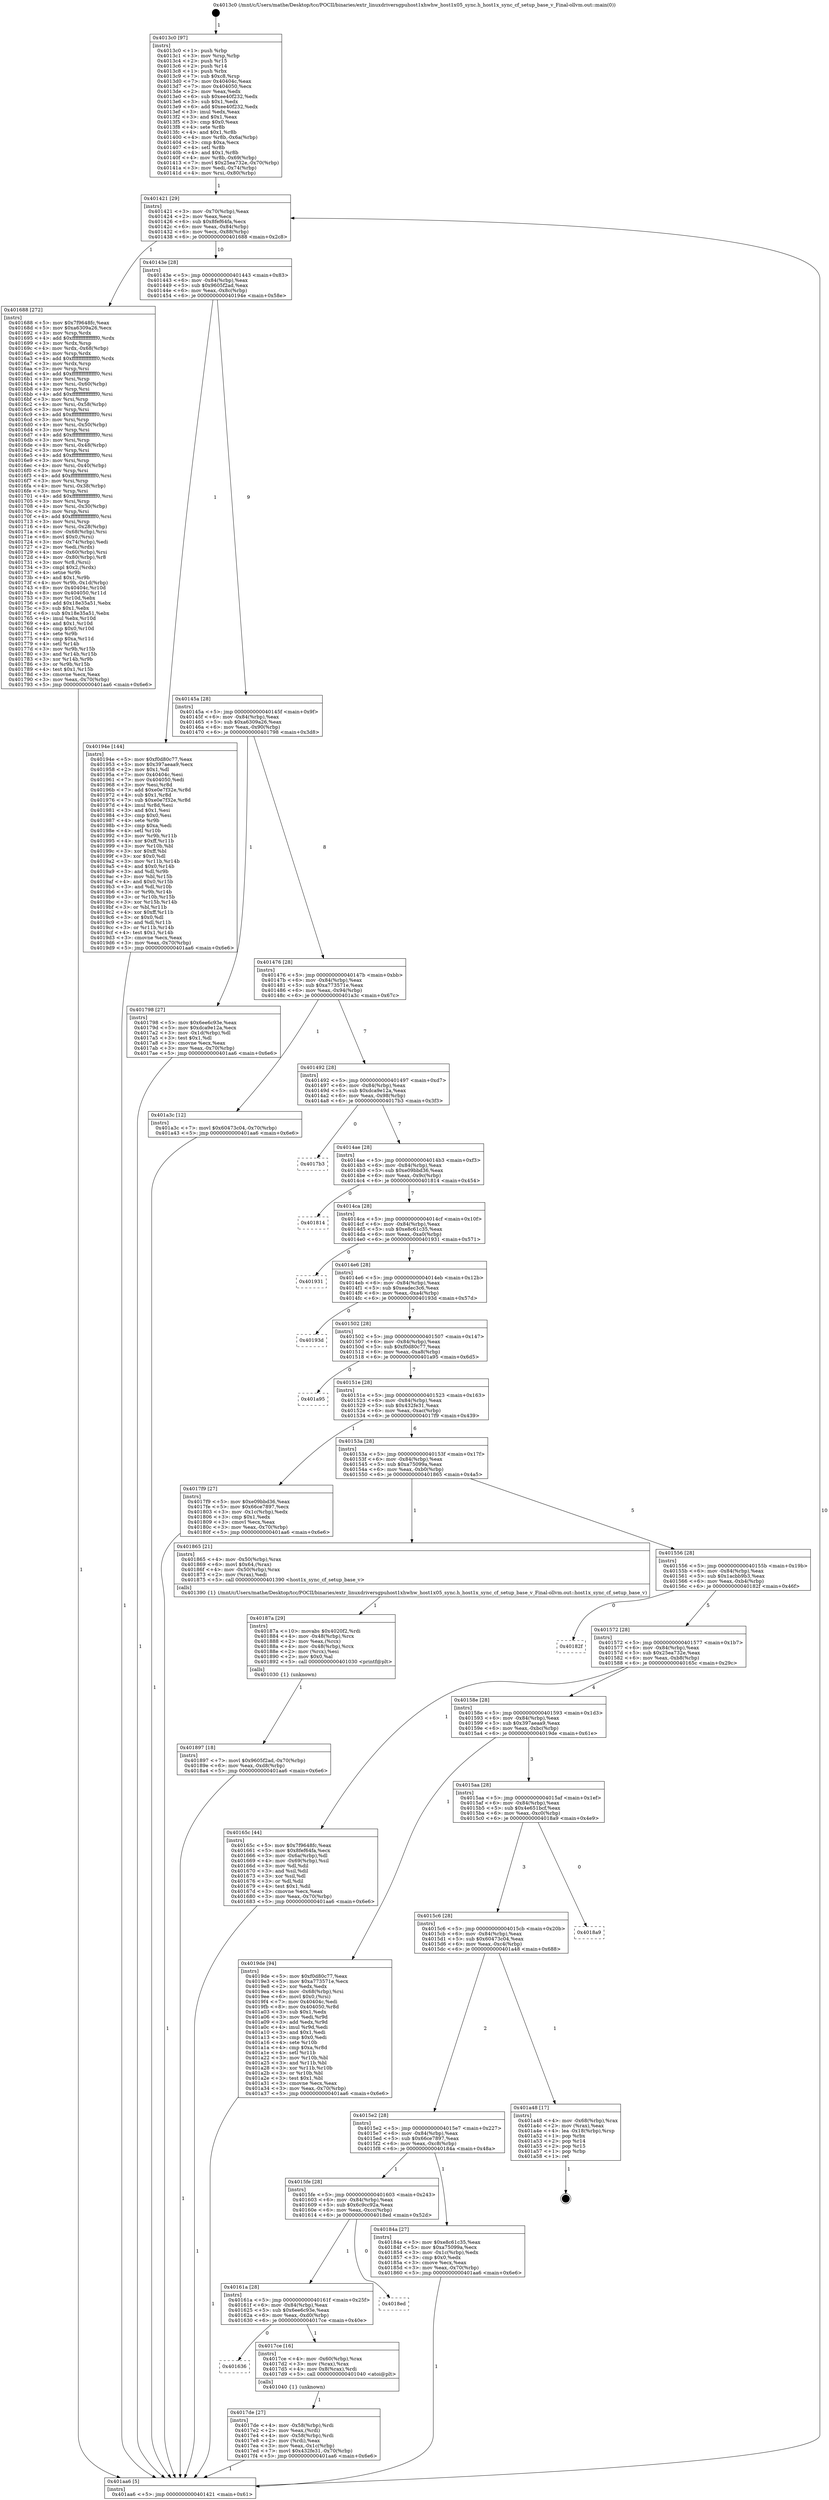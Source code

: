 digraph "0x4013c0" {
  label = "0x4013c0 (/mnt/c/Users/mathe/Desktop/tcc/POCII/binaries/extr_linuxdriversgpuhost1xhwhw_host1x05_sync.h_host1x_sync_cf_setup_base_v_Final-ollvm.out::main(0))"
  labelloc = "t"
  node[shape=record]

  Entry [label="",width=0.3,height=0.3,shape=circle,fillcolor=black,style=filled]
  "0x401421" [label="{
     0x401421 [29]\l
     | [instrs]\l
     &nbsp;&nbsp;0x401421 \<+3\>: mov -0x70(%rbp),%eax\l
     &nbsp;&nbsp;0x401424 \<+2\>: mov %eax,%ecx\l
     &nbsp;&nbsp;0x401426 \<+6\>: sub $0x8fef64fa,%ecx\l
     &nbsp;&nbsp;0x40142c \<+6\>: mov %eax,-0x84(%rbp)\l
     &nbsp;&nbsp;0x401432 \<+6\>: mov %ecx,-0x88(%rbp)\l
     &nbsp;&nbsp;0x401438 \<+6\>: je 0000000000401688 \<main+0x2c8\>\l
  }"]
  "0x401688" [label="{
     0x401688 [272]\l
     | [instrs]\l
     &nbsp;&nbsp;0x401688 \<+5\>: mov $0x7f9648fc,%eax\l
     &nbsp;&nbsp;0x40168d \<+5\>: mov $0xa6309a26,%ecx\l
     &nbsp;&nbsp;0x401692 \<+3\>: mov %rsp,%rdx\l
     &nbsp;&nbsp;0x401695 \<+4\>: add $0xfffffffffffffff0,%rdx\l
     &nbsp;&nbsp;0x401699 \<+3\>: mov %rdx,%rsp\l
     &nbsp;&nbsp;0x40169c \<+4\>: mov %rdx,-0x68(%rbp)\l
     &nbsp;&nbsp;0x4016a0 \<+3\>: mov %rsp,%rdx\l
     &nbsp;&nbsp;0x4016a3 \<+4\>: add $0xfffffffffffffff0,%rdx\l
     &nbsp;&nbsp;0x4016a7 \<+3\>: mov %rdx,%rsp\l
     &nbsp;&nbsp;0x4016aa \<+3\>: mov %rsp,%rsi\l
     &nbsp;&nbsp;0x4016ad \<+4\>: add $0xfffffffffffffff0,%rsi\l
     &nbsp;&nbsp;0x4016b1 \<+3\>: mov %rsi,%rsp\l
     &nbsp;&nbsp;0x4016b4 \<+4\>: mov %rsi,-0x60(%rbp)\l
     &nbsp;&nbsp;0x4016b8 \<+3\>: mov %rsp,%rsi\l
     &nbsp;&nbsp;0x4016bb \<+4\>: add $0xfffffffffffffff0,%rsi\l
     &nbsp;&nbsp;0x4016bf \<+3\>: mov %rsi,%rsp\l
     &nbsp;&nbsp;0x4016c2 \<+4\>: mov %rsi,-0x58(%rbp)\l
     &nbsp;&nbsp;0x4016c6 \<+3\>: mov %rsp,%rsi\l
     &nbsp;&nbsp;0x4016c9 \<+4\>: add $0xfffffffffffffff0,%rsi\l
     &nbsp;&nbsp;0x4016cd \<+3\>: mov %rsi,%rsp\l
     &nbsp;&nbsp;0x4016d0 \<+4\>: mov %rsi,-0x50(%rbp)\l
     &nbsp;&nbsp;0x4016d4 \<+3\>: mov %rsp,%rsi\l
     &nbsp;&nbsp;0x4016d7 \<+4\>: add $0xfffffffffffffff0,%rsi\l
     &nbsp;&nbsp;0x4016db \<+3\>: mov %rsi,%rsp\l
     &nbsp;&nbsp;0x4016de \<+4\>: mov %rsi,-0x48(%rbp)\l
     &nbsp;&nbsp;0x4016e2 \<+3\>: mov %rsp,%rsi\l
     &nbsp;&nbsp;0x4016e5 \<+4\>: add $0xfffffffffffffff0,%rsi\l
     &nbsp;&nbsp;0x4016e9 \<+3\>: mov %rsi,%rsp\l
     &nbsp;&nbsp;0x4016ec \<+4\>: mov %rsi,-0x40(%rbp)\l
     &nbsp;&nbsp;0x4016f0 \<+3\>: mov %rsp,%rsi\l
     &nbsp;&nbsp;0x4016f3 \<+4\>: add $0xfffffffffffffff0,%rsi\l
     &nbsp;&nbsp;0x4016f7 \<+3\>: mov %rsi,%rsp\l
     &nbsp;&nbsp;0x4016fa \<+4\>: mov %rsi,-0x38(%rbp)\l
     &nbsp;&nbsp;0x4016fe \<+3\>: mov %rsp,%rsi\l
     &nbsp;&nbsp;0x401701 \<+4\>: add $0xfffffffffffffff0,%rsi\l
     &nbsp;&nbsp;0x401705 \<+3\>: mov %rsi,%rsp\l
     &nbsp;&nbsp;0x401708 \<+4\>: mov %rsi,-0x30(%rbp)\l
     &nbsp;&nbsp;0x40170c \<+3\>: mov %rsp,%rsi\l
     &nbsp;&nbsp;0x40170f \<+4\>: add $0xfffffffffffffff0,%rsi\l
     &nbsp;&nbsp;0x401713 \<+3\>: mov %rsi,%rsp\l
     &nbsp;&nbsp;0x401716 \<+4\>: mov %rsi,-0x28(%rbp)\l
     &nbsp;&nbsp;0x40171a \<+4\>: mov -0x68(%rbp),%rsi\l
     &nbsp;&nbsp;0x40171e \<+6\>: movl $0x0,(%rsi)\l
     &nbsp;&nbsp;0x401724 \<+3\>: mov -0x74(%rbp),%edi\l
     &nbsp;&nbsp;0x401727 \<+2\>: mov %edi,(%rdx)\l
     &nbsp;&nbsp;0x401729 \<+4\>: mov -0x60(%rbp),%rsi\l
     &nbsp;&nbsp;0x40172d \<+4\>: mov -0x80(%rbp),%r8\l
     &nbsp;&nbsp;0x401731 \<+3\>: mov %r8,(%rsi)\l
     &nbsp;&nbsp;0x401734 \<+3\>: cmpl $0x2,(%rdx)\l
     &nbsp;&nbsp;0x401737 \<+4\>: setne %r9b\l
     &nbsp;&nbsp;0x40173b \<+4\>: and $0x1,%r9b\l
     &nbsp;&nbsp;0x40173f \<+4\>: mov %r9b,-0x1d(%rbp)\l
     &nbsp;&nbsp;0x401743 \<+8\>: mov 0x40404c,%r10d\l
     &nbsp;&nbsp;0x40174b \<+8\>: mov 0x404050,%r11d\l
     &nbsp;&nbsp;0x401753 \<+3\>: mov %r10d,%ebx\l
     &nbsp;&nbsp;0x401756 \<+6\>: add $0x18e35a51,%ebx\l
     &nbsp;&nbsp;0x40175c \<+3\>: sub $0x1,%ebx\l
     &nbsp;&nbsp;0x40175f \<+6\>: sub $0x18e35a51,%ebx\l
     &nbsp;&nbsp;0x401765 \<+4\>: imul %ebx,%r10d\l
     &nbsp;&nbsp;0x401769 \<+4\>: and $0x1,%r10d\l
     &nbsp;&nbsp;0x40176d \<+4\>: cmp $0x0,%r10d\l
     &nbsp;&nbsp;0x401771 \<+4\>: sete %r9b\l
     &nbsp;&nbsp;0x401775 \<+4\>: cmp $0xa,%r11d\l
     &nbsp;&nbsp;0x401779 \<+4\>: setl %r14b\l
     &nbsp;&nbsp;0x40177d \<+3\>: mov %r9b,%r15b\l
     &nbsp;&nbsp;0x401780 \<+3\>: and %r14b,%r15b\l
     &nbsp;&nbsp;0x401783 \<+3\>: xor %r14b,%r9b\l
     &nbsp;&nbsp;0x401786 \<+3\>: or %r9b,%r15b\l
     &nbsp;&nbsp;0x401789 \<+4\>: test $0x1,%r15b\l
     &nbsp;&nbsp;0x40178d \<+3\>: cmovne %ecx,%eax\l
     &nbsp;&nbsp;0x401790 \<+3\>: mov %eax,-0x70(%rbp)\l
     &nbsp;&nbsp;0x401793 \<+5\>: jmp 0000000000401aa6 \<main+0x6e6\>\l
  }"]
  "0x40143e" [label="{
     0x40143e [28]\l
     | [instrs]\l
     &nbsp;&nbsp;0x40143e \<+5\>: jmp 0000000000401443 \<main+0x83\>\l
     &nbsp;&nbsp;0x401443 \<+6\>: mov -0x84(%rbp),%eax\l
     &nbsp;&nbsp;0x401449 \<+5\>: sub $0x9605f2ad,%eax\l
     &nbsp;&nbsp;0x40144e \<+6\>: mov %eax,-0x8c(%rbp)\l
     &nbsp;&nbsp;0x401454 \<+6\>: je 000000000040194e \<main+0x58e\>\l
  }"]
  Exit [label="",width=0.3,height=0.3,shape=circle,fillcolor=black,style=filled,peripheries=2]
  "0x40194e" [label="{
     0x40194e [144]\l
     | [instrs]\l
     &nbsp;&nbsp;0x40194e \<+5\>: mov $0xf0d80c77,%eax\l
     &nbsp;&nbsp;0x401953 \<+5\>: mov $0x397aeaa9,%ecx\l
     &nbsp;&nbsp;0x401958 \<+2\>: mov $0x1,%dl\l
     &nbsp;&nbsp;0x40195a \<+7\>: mov 0x40404c,%esi\l
     &nbsp;&nbsp;0x401961 \<+7\>: mov 0x404050,%edi\l
     &nbsp;&nbsp;0x401968 \<+3\>: mov %esi,%r8d\l
     &nbsp;&nbsp;0x40196b \<+7\>: add $0xe0e7f32e,%r8d\l
     &nbsp;&nbsp;0x401972 \<+4\>: sub $0x1,%r8d\l
     &nbsp;&nbsp;0x401976 \<+7\>: sub $0xe0e7f32e,%r8d\l
     &nbsp;&nbsp;0x40197d \<+4\>: imul %r8d,%esi\l
     &nbsp;&nbsp;0x401981 \<+3\>: and $0x1,%esi\l
     &nbsp;&nbsp;0x401984 \<+3\>: cmp $0x0,%esi\l
     &nbsp;&nbsp;0x401987 \<+4\>: sete %r9b\l
     &nbsp;&nbsp;0x40198b \<+3\>: cmp $0xa,%edi\l
     &nbsp;&nbsp;0x40198e \<+4\>: setl %r10b\l
     &nbsp;&nbsp;0x401992 \<+3\>: mov %r9b,%r11b\l
     &nbsp;&nbsp;0x401995 \<+4\>: xor $0xff,%r11b\l
     &nbsp;&nbsp;0x401999 \<+3\>: mov %r10b,%bl\l
     &nbsp;&nbsp;0x40199c \<+3\>: xor $0xff,%bl\l
     &nbsp;&nbsp;0x40199f \<+3\>: xor $0x0,%dl\l
     &nbsp;&nbsp;0x4019a2 \<+3\>: mov %r11b,%r14b\l
     &nbsp;&nbsp;0x4019a5 \<+4\>: and $0x0,%r14b\l
     &nbsp;&nbsp;0x4019a9 \<+3\>: and %dl,%r9b\l
     &nbsp;&nbsp;0x4019ac \<+3\>: mov %bl,%r15b\l
     &nbsp;&nbsp;0x4019af \<+4\>: and $0x0,%r15b\l
     &nbsp;&nbsp;0x4019b3 \<+3\>: and %dl,%r10b\l
     &nbsp;&nbsp;0x4019b6 \<+3\>: or %r9b,%r14b\l
     &nbsp;&nbsp;0x4019b9 \<+3\>: or %r10b,%r15b\l
     &nbsp;&nbsp;0x4019bc \<+3\>: xor %r15b,%r14b\l
     &nbsp;&nbsp;0x4019bf \<+3\>: or %bl,%r11b\l
     &nbsp;&nbsp;0x4019c2 \<+4\>: xor $0xff,%r11b\l
     &nbsp;&nbsp;0x4019c6 \<+3\>: or $0x0,%dl\l
     &nbsp;&nbsp;0x4019c9 \<+3\>: and %dl,%r11b\l
     &nbsp;&nbsp;0x4019cc \<+3\>: or %r11b,%r14b\l
     &nbsp;&nbsp;0x4019cf \<+4\>: test $0x1,%r14b\l
     &nbsp;&nbsp;0x4019d3 \<+3\>: cmovne %ecx,%eax\l
     &nbsp;&nbsp;0x4019d6 \<+3\>: mov %eax,-0x70(%rbp)\l
     &nbsp;&nbsp;0x4019d9 \<+5\>: jmp 0000000000401aa6 \<main+0x6e6\>\l
  }"]
  "0x40145a" [label="{
     0x40145a [28]\l
     | [instrs]\l
     &nbsp;&nbsp;0x40145a \<+5\>: jmp 000000000040145f \<main+0x9f\>\l
     &nbsp;&nbsp;0x40145f \<+6\>: mov -0x84(%rbp),%eax\l
     &nbsp;&nbsp;0x401465 \<+5\>: sub $0xa6309a26,%eax\l
     &nbsp;&nbsp;0x40146a \<+6\>: mov %eax,-0x90(%rbp)\l
     &nbsp;&nbsp;0x401470 \<+6\>: je 0000000000401798 \<main+0x3d8\>\l
  }"]
  "0x401897" [label="{
     0x401897 [18]\l
     | [instrs]\l
     &nbsp;&nbsp;0x401897 \<+7\>: movl $0x9605f2ad,-0x70(%rbp)\l
     &nbsp;&nbsp;0x40189e \<+6\>: mov %eax,-0xd8(%rbp)\l
     &nbsp;&nbsp;0x4018a4 \<+5\>: jmp 0000000000401aa6 \<main+0x6e6\>\l
  }"]
  "0x401798" [label="{
     0x401798 [27]\l
     | [instrs]\l
     &nbsp;&nbsp;0x401798 \<+5\>: mov $0x6ee6c93e,%eax\l
     &nbsp;&nbsp;0x40179d \<+5\>: mov $0xdca9e12a,%ecx\l
     &nbsp;&nbsp;0x4017a2 \<+3\>: mov -0x1d(%rbp),%dl\l
     &nbsp;&nbsp;0x4017a5 \<+3\>: test $0x1,%dl\l
     &nbsp;&nbsp;0x4017a8 \<+3\>: cmovne %ecx,%eax\l
     &nbsp;&nbsp;0x4017ab \<+3\>: mov %eax,-0x70(%rbp)\l
     &nbsp;&nbsp;0x4017ae \<+5\>: jmp 0000000000401aa6 \<main+0x6e6\>\l
  }"]
  "0x401476" [label="{
     0x401476 [28]\l
     | [instrs]\l
     &nbsp;&nbsp;0x401476 \<+5\>: jmp 000000000040147b \<main+0xbb\>\l
     &nbsp;&nbsp;0x40147b \<+6\>: mov -0x84(%rbp),%eax\l
     &nbsp;&nbsp;0x401481 \<+5\>: sub $0xa773571e,%eax\l
     &nbsp;&nbsp;0x401486 \<+6\>: mov %eax,-0x94(%rbp)\l
     &nbsp;&nbsp;0x40148c \<+6\>: je 0000000000401a3c \<main+0x67c\>\l
  }"]
  "0x40187a" [label="{
     0x40187a [29]\l
     | [instrs]\l
     &nbsp;&nbsp;0x40187a \<+10\>: movabs $0x4020f2,%rdi\l
     &nbsp;&nbsp;0x401884 \<+4\>: mov -0x48(%rbp),%rcx\l
     &nbsp;&nbsp;0x401888 \<+2\>: mov %eax,(%rcx)\l
     &nbsp;&nbsp;0x40188a \<+4\>: mov -0x48(%rbp),%rcx\l
     &nbsp;&nbsp;0x40188e \<+2\>: mov (%rcx),%esi\l
     &nbsp;&nbsp;0x401890 \<+2\>: mov $0x0,%al\l
     &nbsp;&nbsp;0x401892 \<+5\>: call 0000000000401030 \<printf@plt\>\l
     | [calls]\l
     &nbsp;&nbsp;0x401030 \{1\} (unknown)\l
  }"]
  "0x401a3c" [label="{
     0x401a3c [12]\l
     | [instrs]\l
     &nbsp;&nbsp;0x401a3c \<+7\>: movl $0x60473c04,-0x70(%rbp)\l
     &nbsp;&nbsp;0x401a43 \<+5\>: jmp 0000000000401aa6 \<main+0x6e6\>\l
  }"]
  "0x401492" [label="{
     0x401492 [28]\l
     | [instrs]\l
     &nbsp;&nbsp;0x401492 \<+5\>: jmp 0000000000401497 \<main+0xd7\>\l
     &nbsp;&nbsp;0x401497 \<+6\>: mov -0x84(%rbp),%eax\l
     &nbsp;&nbsp;0x40149d \<+5\>: sub $0xdca9e12a,%eax\l
     &nbsp;&nbsp;0x4014a2 \<+6\>: mov %eax,-0x98(%rbp)\l
     &nbsp;&nbsp;0x4014a8 \<+6\>: je 00000000004017b3 \<main+0x3f3\>\l
  }"]
  "0x4017de" [label="{
     0x4017de [27]\l
     | [instrs]\l
     &nbsp;&nbsp;0x4017de \<+4\>: mov -0x58(%rbp),%rdi\l
     &nbsp;&nbsp;0x4017e2 \<+2\>: mov %eax,(%rdi)\l
     &nbsp;&nbsp;0x4017e4 \<+4\>: mov -0x58(%rbp),%rdi\l
     &nbsp;&nbsp;0x4017e8 \<+2\>: mov (%rdi),%eax\l
     &nbsp;&nbsp;0x4017ea \<+3\>: mov %eax,-0x1c(%rbp)\l
     &nbsp;&nbsp;0x4017ed \<+7\>: movl $0x432fe31,-0x70(%rbp)\l
     &nbsp;&nbsp;0x4017f4 \<+5\>: jmp 0000000000401aa6 \<main+0x6e6\>\l
  }"]
  "0x4017b3" [label="{
     0x4017b3\l
  }", style=dashed]
  "0x4014ae" [label="{
     0x4014ae [28]\l
     | [instrs]\l
     &nbsp;&nbsp;0x4014ae \<+5\>: jmp 00000000004014b3 \<main+0xf3\>\l
     &nbsp;&nbsp;0x4014b3 \<+6\>: mov -0x84(%rbp),%eax\l
     &nbsp;&nbsp;0x4014b9 \<+5\>: sub $0xe09bbd36,%eax\l
     &nbsp;&nbsp;0x4014be \<+6\>: mov %eax,-0x9c(%rbp)\l
     &nbsp;&nbsp;0x4014c4 \<+6\>: je 0000000000401814 \<main+0x454\>\l
  }"]
  "0x401636" [label="{
     0x401636\l
  }", style=dashed]
  "0x401814" [label="{
     0x401814\l
  }", style=dashed]
  "0x4014ca" [label="{
     0x4014ca [28]\l
     | [instrs]\l
     &nbsp;&nbsp;0x4014ca \<+5\>: jmp 00000000004014cf \<main+0x10f\>\l
     &nbsp;&nbsp;0x4014cf \<+6\>: mov -0x84(%rbp),%eax\l
     &nbsp;&nbsp;0x4014d5 \<+5\>: sub $0xe8c61c35,%eax\l
     &nbsp;&nbsp;0x4014da \<+6\>: mov %eax,-0xa0(%rbp)\l
     &nbsp;&nbsp;0x4014e0 \<+6\>: je 0000000000401931 \<main+0x571\>\l
  }"]
  "0x4017ce" [label="{
     0x4017ce [16]\l
     | [instrs]\l
     &nbsp;&nbsp;0x4017ce \<+4\>: mov -0x60(%rbp),%rax\l
     &nbsp;&nbsp;0x4017d2 \<+3\>: mov (%rax),%rax\l
     &nbsp;&nbsp;0x4017d5 \<+4\>: mov 0x8(%rax),%rdi\l
     &nbsp;&nbsp;0x4017d9 \<+5\>: call 0000000000401040 \<atoi@plt\>\l
     | [calls]\l
     &nbsp;&nbsp;0x401040 \{1\} (unknown)\l
  }"]
  "0x401931" [label="{
     0x401931\l
  }", style=dashed]
  "0x4014e6" [label="{
     0x4014e6 [28]\l
     | [instrs]\l
     &nbsp;&nbsp;0x4014e6 \<+5\>: jmp 00000000004014eb \<main+0x12b\>\l
     &nbsp;&nbsp;0x4014eb \<+6\>: mov -0x84(%rbp),%eax\l
     &nbsp;&nbsp;0x4014f1 \<+5\>: sub $0xeadec3c6,%eax\l
     &nbsp;&nbsp;0x4014f6 \<+6\>: mov %eax,-0xa4(%rbp)\l
     &nbsp;&nbsp;0x4014fc \<+6\>: je 000000000040193d \<main+0x57d\>\l
  }"]
  "0x40161a" [label="{
     0x40161a [28]\l
     | [instrs]\l
     &nbsp;&nbsp;0x40161a \<+5\>: jmp 000000000040161f \<main+0x25f\>\l
     &nbsp;&nbsp;0x40161f \<+6\>: mov -0x84(%rbp),%eax\l
     &nbsp;&nbsp;0x401625 \<+5\>: sub $0x6ee6c93e,%eax\l
     &nbsp;&nbsp;0x40162a \<+6\>: mov %eax,-0xd0(%rbp)\l
     &nbsp;&nbsp;0x401630 \<+6\>: je 00000000004017ce \<main+0x40e\>\l
  }"]
  "0x40193d" [label="{
     0x40193d\l
  }", style=dashed]
  "0x401502" [label="{
     0x401502 [28]\l
     | [instrs]\l
     &nbsp;&nbsp;0x401502 \<+5\>: jmp 0000000000401507 \<main+0x147\>\l
     &nbsp;&nbsp;0x401507 \<+6\>: mov -0x84(%rbp),%eax\l
     &nbsp;&nbsp;0x40150d \<+5\>: sub $0xf0d80c77,%eax\l
     &nbsp;&nbsp;0x401512 \<+6\>: mov %eax,-0xa8(%rbp)\l
     &nbsp;&nbsp;0x401518 \<+6\>: je 0000000000401a95 \<main+0x6d5\>\l
  }"]
  "0x4018ed" [label="{
     0x4018ed\l
  }", style=dashed]
  "0x401a95" [label="{
     0x401a95\l
  }", style=dashed]
  "0x40151e" [label="{
     0x40151e [28]\l
     | [instrs]\l
     &nbsp;&nbsp;0x40151e \<+5\>: jmp 0000000000401523 \<main+0x163\>\l
     &nbsp;&nbsp;0x401523 \<+6\>: mov -0x84(%rbp),%eax\l
     &nbsp;&nbsp;0x401529 \<+5\>: sub $0x432fe31,%eax\l
     &nbsp;&nbsp;0x40152e \<+6\>: mov %eax,-0xac(%rbp)\l
     &nbsp;&nbsp;0x401534 \<+6\>: je 00000000004017f9 \<main+0x439\>\l
  }"]
  "0x4015fe" [label="{
     0x4015fe [28]\l
     | [instrs]\l
     &nbsp;&nbsp;0x4015fe \<+5\>: jmp 0000000000401603 \<main+0x243\>\l
     &nbsp;&nbsp;0x401603 \<+6\>: mov -0x84(%rbp),%eax\l
     &nbsp;&nbsp;0x401609 \<+5\>: sub $0x6c9cc92a,%eax\l
     &nbsp;&nbsp;0x40160e \<+6\>: mov %eax,-0xcc(%rbp)\l
     &nbsp;&nbsp;0x401614 \<+6\>: je 00000000004018ed \<main+0x52d\>\l
  }"]
  "0x4017f9" [label="{
     0x4017f9 [27]\l
     | [instrs]\l
     &nbsp;&nbsp;0x4017f9 \<+5\>: mov $0xe09bbd36,%eax\l
     &nbsp;&nbsp;0x4017fe \<+5\>: mov $0x66ce7897,%ecx\l
     &nbsp;&nbsp;0x401803 \<+3\>: mov -0x1c(%rbp),%edx\l
     &nbsp;&nbsp;0x401806 \<+3\>: cmp $0x1,%edx\l
     &nbsp;&nbsp;0x401809 \<+3\>: cmovl %ecx,%eax\l
     &nbsp;&nbsp;0x40180c \<+3\>: mov %eax,-0x70(%rbp)\l
     &nbsp;&nbsp;0x40180f \<+5\>: jmp 0000000000401aa6 \<main+0x6e6\>\l
  }"]
  "0x40153a" [label="{
     0x40153a [28]\l
     | [instrs]\l
     &nbsp;&nbsp;0x40153a \<+5\>: jmp 000000000040153f \<main+0x17f\>\l
     &nbsp;&nbsp;0x40153f \<+6\>: mov -0x84(%rbp),%eax\l
     &nbsp;&nbsp;0x401545 \<+5\>: sub $0xa75099a,%eax\l
     &nbsp;&nbsp;0x40154a \<+6\>: mov %eax,-0xb0(%rbp)\l
     &nbsp;&nbsp;0x401550 \<+6\>: je 0000000000401865 \<main+0x4a5\>\l
  }"]
  "0x40184a" [label="{
     0x40184a [27]\l
     | [instrs]\l
     &nbsp;&nbsp;0x40184a \<+5\>: mov $0xe8c61c35,%eax\l
     &nbsp;&nbsp;0x40184f \<+5\>: mov $0xa75099a,%ecx\l
     &nbsp;&nbsp;0x401854 \<+3\>: mov -0x1c(%rbp),%edx\l
     &nbsp;&nbsp;0x401857 \<+3\>: cmp $0x0,%edx\l
     &nbsp;&nbsp;0x40185a \<+3\>: cmove %ecx,%eax\l
     &nbsp;&nbsp;0x40185d \<+3\>: mov %eax,-0x70(%rbp)\l
     &nbsp;&nbsp;0x401860 \<+5\>: jmp 0000000000401aa6 \<main+0x6e6\>\l
  }"]
  "0x401865" [label="{
     0x401865 [21]\l
     | [instrs]\l
     &nbsp;&nbsp;0x401865 \<+4\>: mov -0x50(%rbp),%rax\l
     &nbsp;&nbsp;0x401869 \<+6\>: movl $0x64,(%rax)\l
     &nbsp;&nbsp;0x40186f \<+4\>: mov -0x50(%rbp),%rax\l
     &nbsp;&nbsp;0x401873 \<+2\>: mov (%rax),%edi\l
     &nbsp;&nbsp;0x401875 \<+5\>: call 0000000000401390 \<host1x_sync_cf_setup_base_v\>\l
     | [calls]\l
     &nbsp;&nbsp;0x401390 \{1\} (/mnt/c/Users/mathe/Desktop/tcc/POCII/binaries/extr_linuxdriversgpuhost1xhwhw_host1x05_sync.h_host1x_sync_cf_setup_base_v_Final-ollvm.out::host1x_sync_cf_setup_base_v)\l
  }"]
  "0x401556" [label="{
     0x401556 [28]\l
     | [instrs]\l
     &nbsp;&nbsp;0x401556 \<+5\>: jmp 000000000040155b \<main+0x19b\>\l
     &nbsp;&nbsp;0x40155b \<+6\>: mov -0x84(%rbp),%eax\l
     &nbsp;&nbsp;0x401561 \<+5\>: sub $0x1acbb9b3,%eax\l
     &nbsp;&nbsp;0x401566 \<+6\>: mov %eax,-0xb4(%rbp)\l
     &nbsp;&nbsp;0x40156c \<+6\>: je 000000000040182f \<main+0x46f\>\l
  }"]
  "0x4015e2" [label="{
     0x4015e2 [28]\l
     | [instrs]\l
     &nbsp;&nbsp;0x4015e2 \<+5\>: jmp 00000000004015e7 \<main+0x227\>\l
     &nbsp;&nbsp;0x4015e7 \<+6\>: mov -0x84(%rbp),%eax\l
     &nbsp;&nbsp;0x4015ed \<+5\>: sub $0x66ce7897,%eax\l
     &nbsp;&nbsp;0x4015f2 \<+6\>: mov %eax,-0xc8(%rbp)\l
     &nbsp;&nbsp;0x4015f8 \<+6\>: je 000000000040184a \<main+0x48a\>\l
  }"]
  "0x40182f" [label="{
     0x40182f\l
  }", style=dashed]
  "0x401572" [label="{
     0x401572 [28]\l
     | [instrs]\l
     &nbsp;&nbsp;0x401572 \<+5\>: jmp 0000000000401577 \<main+0x1b7\>\l
     &nbsp;&nbsp;0x401577 \<+6\>: mov -0x84(%rbp),%eax\l
     &nbsp;&nbsp;0x40157d \<+5\>: sub $0x25ea732e,%eax\l
     &nbsp;&nbsp;0x401582 \<+6\>: mov %eax,-0xb8(%rbp)\l
     &nbsp;&nbsp;0x401588 \<+6\>: je 000000000040165c \<main+0x29c\>\l
  }"]
  "0x401a48" [label="{
     0x401a48 [17]\l
     | [instrs]\l
     &nbsp;&nbsp;0x401a48 \<+4\>: mov -0x68(%rbp),%rax\l
     &nbsp;&nbsp;0x401a4c \<+2\>: mov (%rax),%eax\l
     &nbsp;&nbsp;0x401a4e \<+4\>: lea -0x18(%rbp),%rsp\l
     &nbsp;&nbsp;0x401a52 \<+1\>: pop %rbx\l
     &nbsp;&nbsp;0x401a53 \<+2\>: pop %r14\l
     &nbsp;&nbsp;0x401a55 \<+2\>: pop %r15\l
     &nbsp;&nbsp;0x401a57 \<+1\>: pop %rbp\l
     &nbsp;&nbsp;0x401a58 \<+1\>: ret\l
  }"]
  "0x40165c" [label="{
     0x40165c [44]\l
     | [instrs]\l
     &nbsp;&nbsp;0x40165c \<+5\>: mov $0x7f9648fc,%eax\l
     &nbsp;&nbsp;0x401661 \<+5\>: mov $0x8fef64fa,%ecx\l
     &nbsp;&nbsp;0x401666 \<+3\>: mov -0x6a(%rbp),%dl\l
     &nbsp;&nbsp;0x401669 \<+4\>: mov -0x69(%rbp),%sil\l
     &nbsp;&nbsp;0x40166d \<+3\>: mov %dl,%dil\l
     &nbsp;&nbsp;0x401670 \<+3\>: and %sil,%dil\l
     &nbsp;&nbsp;0x401673 \<+3\>: xor %sil,%dl\l
     &nbsp;&nbsp;0x401676 \<+3\>: or %dl,%dil\l
     &nbsp;&nbsp;0x401679 \<+4\>: test $0x1,%dil\l
     &nbsp;&nbsp;0x40167d \<+3\>: cmovne %ecx,%eax\l
     &nbsp;&nbsp;0x401680 \<+3\>: mov %eax,-0x70(%rbp)\l
     &nbsp;&nbsp;0x401683 \<+5\>: jmp 0000000000401aa6 \<main+0x6e6\>\l
  }"]
  "0x40158e" [label="{
     0x40158e [28]\l
     | [instrs]\l
     &nbsp;&nbsp;0x40158e \<+5\>: jmp 0000000000401593 \<main+0x1d3\>\l
     &nbsp;&nbsp;0x401593 \<+6\>: mov -0x84(%rbp),%eax\l
     &nbsp;&nbsp;0x401599 \<+5\>: sub $0x397aeaa9,%eax\l
     &nbsp;&nbsp;0x40159e \<+6\>: mov %eax,-0xbc(%rbp)\l
     &nbsp;&nbsp;0x4015a4 \<+6\>: je 00000000004019de \<main+0x61e\>\l
  }"]
  "0x401aa6" [label="{
     0x401aa6 [5]\l
     | [instrs]\l
     &nbsp;&nbsp;0x401aa6 \<+5\>: jmp 0000000000401421 \<main+0x61\>\l
  }"]
  "0x4013c0" [label="{
     0x4013c0 [97]\l
     | [instrs]\l
     &nbsp;&nbsp;0x4013c0 \<+1\>: push %rbp\l
     &nbsp;&nbsp;0x4013c1 \<+3\>: mov %rsp,%rbp\l
     &nbsp;&nbsp;0x4013c4 \<+2\>: push %r15\l
     &nbsp;&nbsp;0x4013c6 \<+2\>: push %r14\l
     &nbsp;&nbsp;0x4013c8 \<+1\>: push %rbx\l
     &nbsp;&nbsp;0x4013c9 \<+7\>: sub $0xc8,%rsp\l
     &nbsp;&nbsp;0x4013d0 \<+7\>: mov 0x40404c,%eax\l
     &nbsp;&nbsp;0x4013d7 \<+7\>: mov 0x404050,%ecx\l
     &nbsp;&nbsp;0x4013de \<+2\>: mov %eax,%edx\l
     &nbsp;&nbsp;0x4013e0 \<+6\>: sub $0xee40f232,%edx\l
     &nbsp;&nbsp;0x4013e6 \<+3\>: sub $0x1,%edx\l
     &nbsp;&nbsp;0x4013e9 \<+6\>: add $0xee40f232,%edx\l
     &nbsp;&nbsp;0x4013ef \<+3\>: imul %edx,%eax\l
     &nbsp;&nbsp;0x4013f2 \<+3\>: and $0x1,%eax\l
     &nbsp;&nbsp;0x4013f5 \<+3\>: cmp $0x0,%eax\l
     &nbsp;&nbsp;0x4013f8 \<+4\>: sete %r8b\l
     &nbsp;&nbsp;0x4013fc \<+4\>: and $0x1,%r8b\l
     &nbsp;&nbsp;0x401400 \<+4\>: mov %r8b,-0x6a(%rbp)\l
     &nbsp;&nbsp;0x401404 \<+3\>: cmp $0xa,%ecx\l
     &nbsp;&nbsp;0x401407 \<+4\>: setl %r8b\l
     &nbsp;&nbsp;0x40140b \<+4\>: and $0x1,%r8b\l
     &nbsp;&nbsp;0x40140f \<+4\>: mov %r8b,-0x69(%rbp)\l
     &nbsp;&nbsp;0x401413 \<+7\>: movl $0x25ea732e,-0x70(%rbp)\l
     &nbsp;&nbsp;0x40141a \<+3\>: mov %edi,-0x74(%rbp)\l
     &nbsp;&nbsp;0x40141d \<+4\>: mov %rsi,-0x80(%rbp)\l
  }"]
  "0x4015c6" [label="{
     0x4015c6 [28]\l
     | [instrs]\l
     &nbsp;&nbsp;0x4015c6 \<+5\>: jmp 00000000004015cb \<main+0x20b\>\l
     &nbsp;&nbsp;0x4015cb \<+6\>: mov -0x84(%rbp),%eax\l
     &nbsp;&nbsp;0x4015d1 \<+5\>: sub $0x60473c04,%eax\l
     &nbsp;&nbsp;0x4015d6 \<+6\>: mov %eax,-0xc4(%rbp)\l
     &nbsp;&nbsp;0x4015dc \<+6\>: je 0000000000401a48 \<main+0x688\>\l
  }"]
  "0x4018a9" [label="{
     0x4018a9\l
  }", style=dashed]
  "0x4019de" [label="{
     0x4019de [94]\l
     | [instrs]\l
     &nbsp;&nbsp;0x4019de \<+5\>: mov $0xf0d80c77,%eax\l
     &nbsp;&nbsp;0x4019e3 \<+5\>: mov $0xa773571e,%ecx\l
     &nbsp;&nbsp;0x4019e8 \<+2\>: xor %edx,%edx\l
     &nbsp;&nbsp;0x4019ea \<+4\>: mov -0x68(%rbp),%rsi\l
     &nbsp;&nbsp;0x4019ee \<+6\>: movl $0x0,(%rsi)\l
     &nbsp;&nbsp;0x4019f4 \<+7\>: mov 0x40404c,%edi\l
     &nbsp;&nbsp;0x4019fb \<+8\>: mov 0x404050,%r8d\l
     &nbsp;&nbsp;0x401a03 \<+3\>: sub $0x1,%edx\l
     &nbsp;&nbsp;0x401a06 \<+3\>: mov %edi,%r9d\l
     &nbsp;&nbsp;0x401a09 \<+3\>: add %edx,%r9d\l
     &nbsp;&nbsp;0x401a0c \<+4\>: imul %r9d,%edi\l
     &nbsp;&nbsp;0x401a10 \<+3\>: and $0x1,%edi\l
     &nbsp;&nbsp;0x401a13 \<+3\>: cmp $0x0,%edi\l
     &nbsp;&nbsp;0x401a16 \<+4\>: sete %r10b\l
     &nbsp;&nbsp;0x401a1a \<+4\>: cmp $0xa,%r8d\l
     &nbsp;&nbsp;0x401a1e \<+4\>: setl %r11b\l
     &nbsp;&nbsp;0x401a22 \<+3\>: mov %r10b,%bl\l
     &nbsp;&nbsp;0x401a25 \<+3\>: and %r11b,%bl\l
     &nbsp;&nbsp;0x401a28 \<+3\>: xor %r11b,%r10b\l
     &nbsp;&nbsp;0x401a2b \<+3\>: or %r10b,%bl\l
     &nbsp;&nbsp;0x401a2e \<+3\>: test $0x1,%bl\l
     &nbsp;&nbsp;0x401a31 \<+3\>: cmovne %ecx,%eax\l
     &nbsp;&nbsp;0x401a34 \<+3\>: mov %eax,-0x70(%rbp)\l
     &nbsp;&nbsp;0x401a37 \<+5\>: jmp 0000000000401aa6 \<main+0x6e6\>\l
  }"]
  "0x4015aa" [label="{
     0x4015aa [28]\l
     | [instrs]\l
     &nbsp;&nbsp;0x4015aa \<+5\>: jmp 00000000004015af \<main+0x1ef\>\l
     &nbsp;&nbsp;0x4015af \<+6\>: mov -0x84(%rbp),%eax\l
     &nbsp;&nbsp;0x4015b5 \<+5\>: sub $0x4e651bcf,%eax\l
     &nbsp;&nbsp;0x4015ba \<+6\>: mov %eax,-0xc0(%rbp)\l
     &nbsp;&nbsp;0x4015c0 \<+6\>: je 00000000004018a9 \<main+0x4e9\>\l
  }"]
  Entry -> "0x4013c0" [label=" 1"]
  "0x401421" -> "0x401688" [label=" 1"]
  "0x401421" -> "0x40143e" [label=" 10"]
  "0x401a48" -> Exit [label=" 1"]
  "0x40143e" -> "0x40194e" [label=" 1"]
  "0x40143e" -> "0x40145a" [label=" 9"]
  "0x401a3c" -> "0x401aa6" [label=" 1"]
  "0x40145a" -> "0x401798" [label=" 1"]
  "0x40145a" -> "0x401476" [label=" 8"]
  "0x4019de" -> "0x401aa6" [label=" 1"]
  "0x401476" -> "0x401a3c" [label=" 1"]
  "0x401476" -> "0x401492" [label=" 7"]
  "0x40194e" -> "0x401aa6" [label=" 1"]
  "0x401492" -> "0x4017b3" [label=" 0"]
  "0x401492" -> "0x4014ae" [label=" 7"]
  "0x401897" -> "0x401aa6" [label=" 1"]
  "0x4014ae" -> "0x401814" [label=" 0"]
  "0x4014ae" -> "0x4014ca" [label=" 7"]
  "0x40187a" -> "0x401897" [label=" 1"]
  "0x4014ca" -> "0x401931" [label=" 0"]
  "0x4014ca" -> "0x4014e6" [label=" 7"]
  "0x401865" -> "0x40187a" [label=" 1"]
  "0x4014e6" -> "0x40193d" [label=" 0"]
  "0x4014e6" -> "0x401502" [label=" 7"]
  "0x4017f9" -> "0x401aa6" [label=" 1"]
  "0x401502" -> "0x401a95" [label=" 0"]
  "0x401502" -> "0x40151e" [label=" 7"]
  "0x4017de" -> "0x401aa6" [label=" 1"]
  "0x40151e" -> "0x4017f9" [label=" 1"]
  "0x40151e" -> "0x40153a" [label=" 6"]
  "0x40161a" -> "0x401636" [label=" 0"]
  "0x40153a" -> "0x401865" [label=" 1"]
  "0x40153a" -> "0x401556" [label=" 5"]
  "0x40161a" -> "0x4017ce" [label=" 1"]
  "0x401556" -> "0x40182f" [label=" 0"]
  "0x401556" -> "0x401572" [label=" 5"]
  "0x4015fe" -> "0x40161a" [label=" 1"]
  "0x401572" -> "0x40165c" [label=" 1"]
  "0x401572" -> "0x40158e" [label=" 4"]
  "0x40165c" -> "0x401aa6" [label=" 1"]
  "0x4013c0" -> "0x401421" [label=" 1"]
  "0x401aa6" -> "0x401421" [label=" 10"]
  "0x4015fe" -> "0x4018ed" [label=" 0"]
  "0x401688" -> "0x401aa6" [label=" 1"]
  "0x401798" -> "0x401aa6" [label=" 1"]
  "0x4015e2" -> "0x4015fe" [label=" 1"]
  "0x40158e" -> "0x4019de" [label=" 1"]
  "0x40158e" -> "0x4015aa" [label=" 3"]
  "0x4015e2" -> "0x40184a" [label=" 1"]
  "0x4015aa" -> "0x4018a9" [label=" 0"]
  "0x4015aa" -> "0x4015c6" [label=" 3"]
  "0x4017ce" -> "0x4017de" [label=" 1"]
  "0x4015c6" -> "0x401a48" [label=" 1"]
  "0x4015c6" -> "0x4015e2" [label=" 2"]
  "0x40184a" -> "0x401aa6" [label=" 1"]
}
